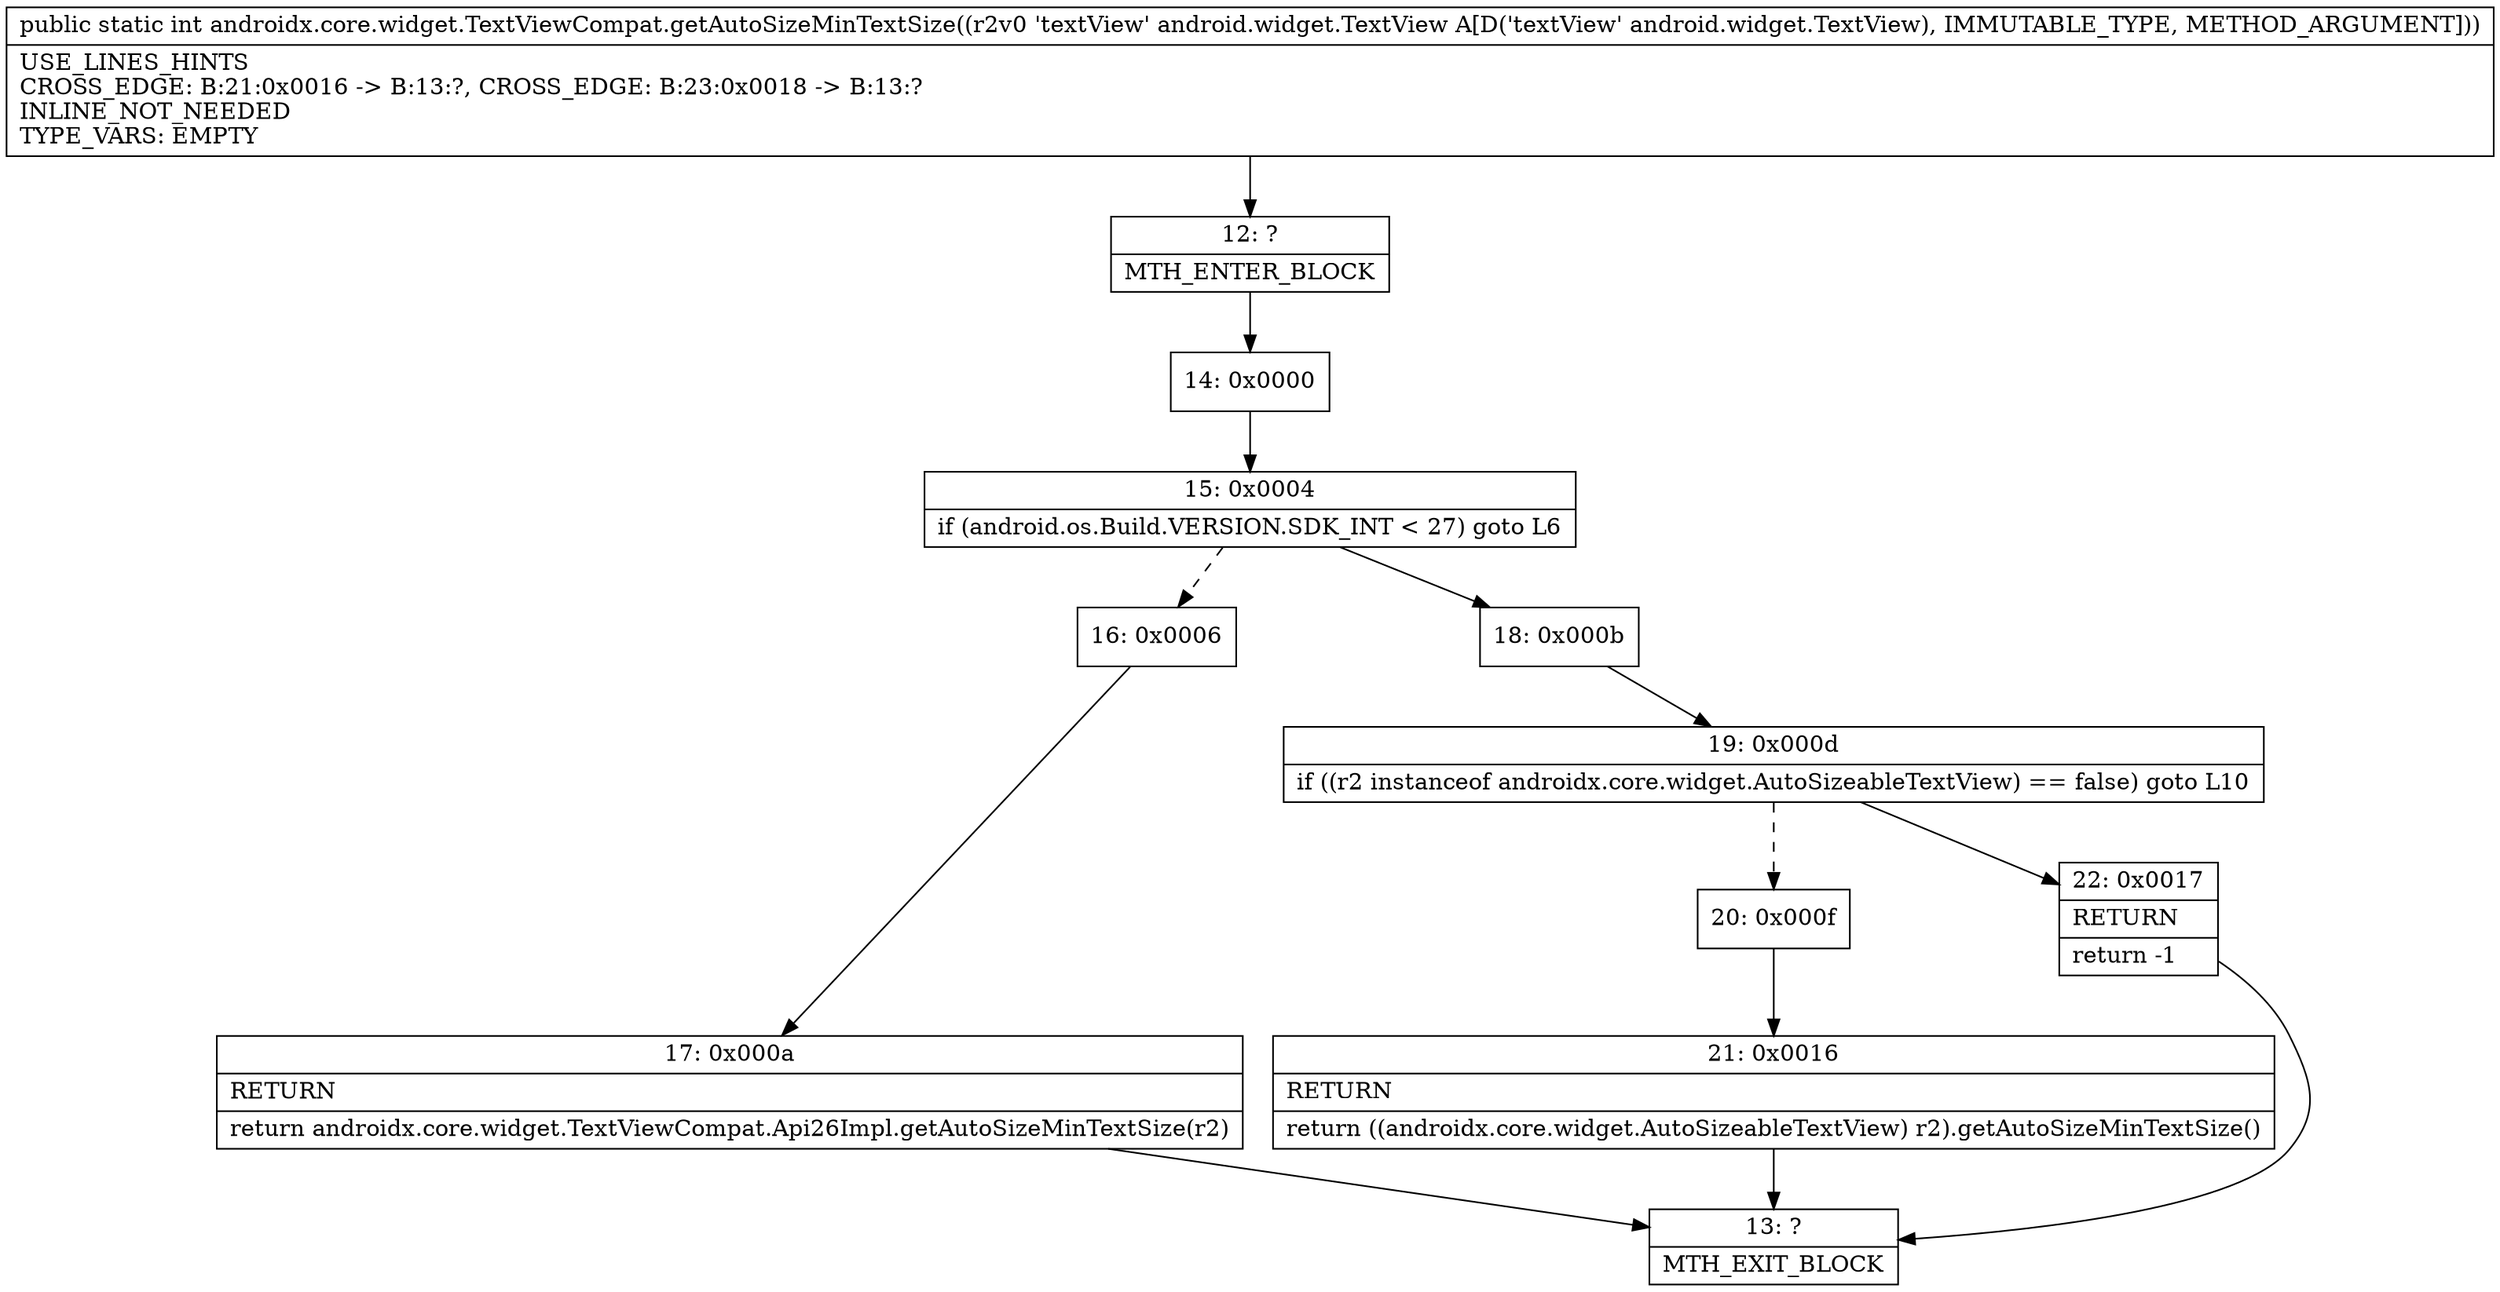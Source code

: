 digraph "CFG forandroidx.core.widget.TextViewCompat.getAutoSizeMinTextSize(Landroid\/widget\/TextView;)I" {
Node_12 [shape=record,label="{12\:\ ?|MTH_ENTER_BLOCK\l}"];
Node_14 [shape=record,label="{14\:\ 0x0000}"];
Node_15 [shape=record,label="{15\:\ 0x0004|if (android.os.Build.VERSION.SDK_INT \< 27) goto L6\l}"];
Node_16 [shape=record,label="{16\:\ 0x0006}"];
Node_17 [shape=record,label="{17\:\ 0x000a|RETURN\l|return androidx.core.widget.TextViewCompat.Api26Impl.getAutoSizeMinTextSize(r2)\l}"];
Node_13 [shape=record,label="{13\:\ ?|MTH_EXIT_BLOCK\l}"];
Node_18 [shape=record,label="{18\:\ 0x000b}"];
Node_19 [shape=record,label="{19\:\ 0x000d|if ((r2 instanceof androidx.core.widget.AutoSizeableTextView) == false) goto L10\l}"];
Node_20 [shape=record,label="{20\:\ 0x000f}"];
Node_21 [shape=record,label="{21\:\ 0x0016|RETURN\l|return ((androidx.core.widget.AutoSizeableTextView) r2).getAutoSizeMinTextSize()\l}"];
Node_22 [shape=record,label="{22\:\ 0x0017|RETURN\l|return \-1\l}"];
MethodNode[shape=record,label="{public static int androidx.core.widget.TextViewCompat.getAutoSizeMinTextSize((r2v0 'textView' android.widget.TextView A[D('textView' android.widget.TextView), IMMUTABLE_TYPE, METHOD_ARGUMENT]))  | USE_LINES_HINTS\lCROSS_EDGE: B:21:0x0016 \-\> B:13:?, CROSS_EDGE: B:23:0x0018 \-\> B:13:?\lINLINE_NOT_NEEDED\lTYPE_VARS: EMPTY\l}"];
MethodNode -> Node_12;Node_12 -> Node_14;
Node_14 -> Node_15;
Node_15 -> Node_16[style=dashed];
Node_15 -> Node_18;
Node_16 -> Node_17;
Node_17 -> Node_13;
Node_18 -> Node_19;
Node_19 -> Node_20[style=dashed];
Node_19 -> Node_22;
Node_20 -> Node_21;
Node_21 -> Node_13;
Node_22 -> Node_13;
}

